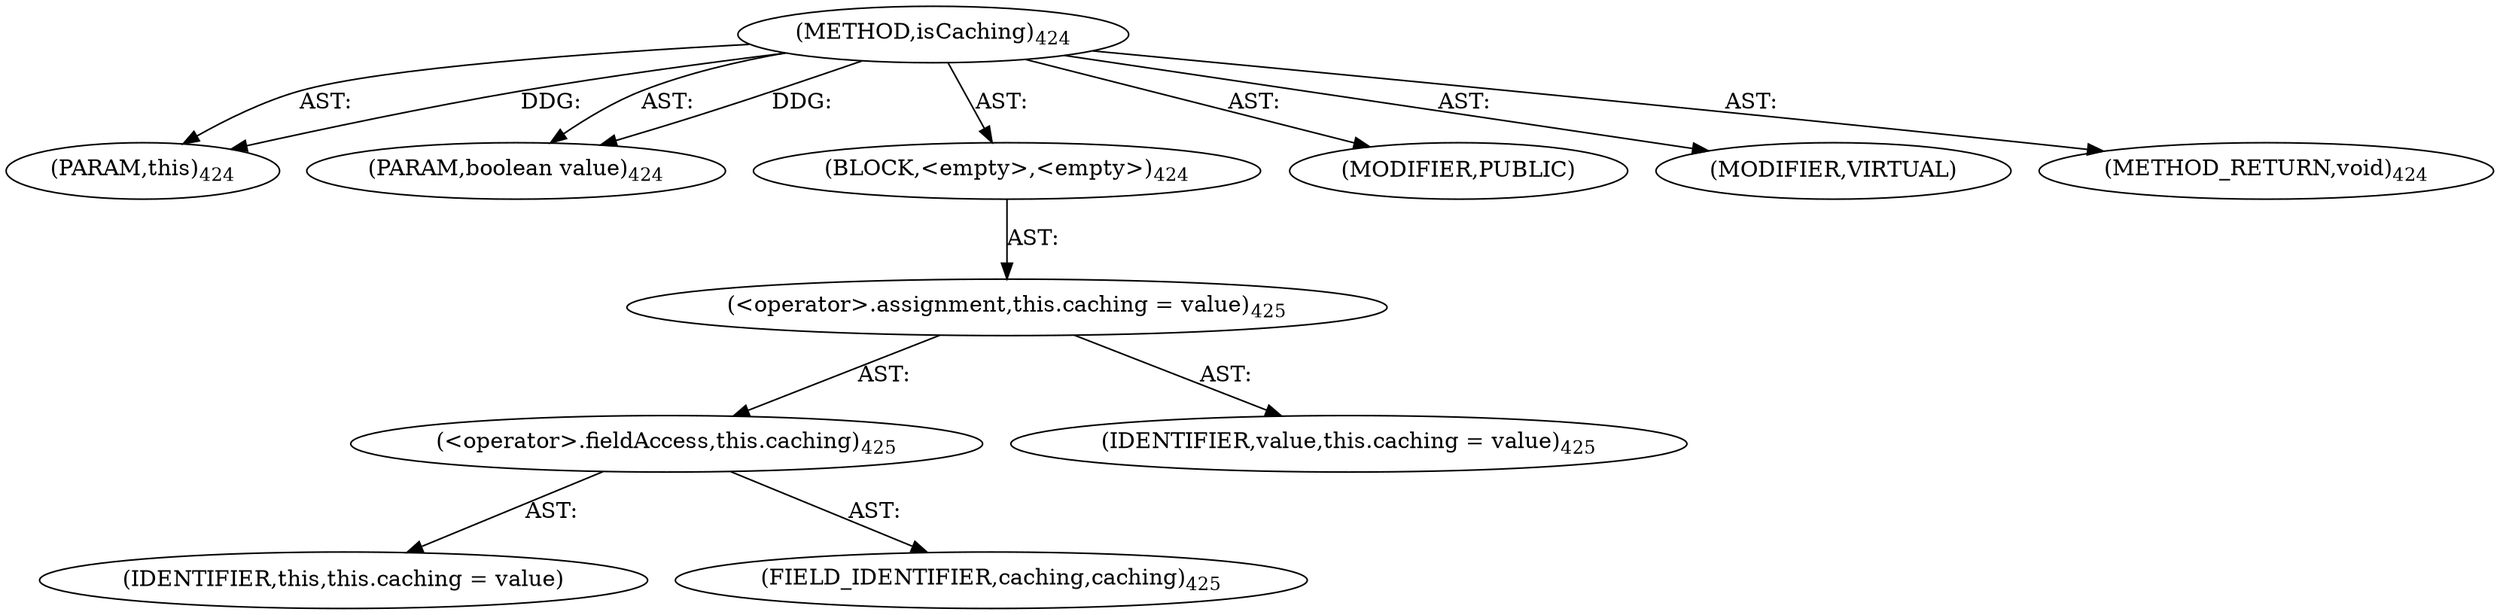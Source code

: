 digraph "isCaching" {  
"111669149711" [label = <(METHOD,isCaching)<SUB>424</SUB>> ]
"115964117017" [label = <(PARAM,this)<SUB>424</SUB>> ]
"115964117018" [label = <(PARAM,boolean value)<SUB>424</SUB>> ]
"25769803827" [label = <(BLOCK,&lt;empty&gt;,&lt;empty&gt;)<SUB>424</SUB>> ]
"30064771282" [label = <(&lt;operator&gt;.assignment,this.caching = value)<SUB>425</SUB>> ]
"30064771283" [label = <(&lt;operator&gt;.fieldAccess,this.caching)<SUB>425</SUB>> ]
"68719476885" [label = <(IDENTIFIER,this,this.caching = value)> ]
"55834574909" [label = <(FIELD_IDENTIFIER,caching,caching)<SUB>425</SUB>> ]
"68719476886" [label = <(IDENTIFIER,value,this.caching = value)<SUB>425</SUB>> ]
"133143986219" [label = <(MODIFIER,PUBLIC)> ]
"133143986220" [label = <(MODIFIER,VIRTUAL)> ]
"128849018895" [label = <(METHOD_RETURN,void)<SUB>424</SUB>> ]
  "111669149711" -> "115964117017"  [ label = "AST: "] 
  "111669149711" -> "115964117018"  [ label = "AST: "] 
  "111669149711" -> "25769803827"  [ label = "AST: "] 
  "111669149711" -> "133143986219"  [ label = "AST: "] 
  "111669149711" -> "133143986220"  [ label = "AST: "] 
  "111669149711" -> "128849018895"  [ label = "AST: "] 
  "25769803827" -> "30064771282"  [ label = "AST: "] 
  "30064771282" -> "30064771283"  [ label = "AST: "] 
  "30064771282" -> "68719476886"  [ label = "AST: "] 
  "30064771283" -> "68719476885"  [ label = "AST: "] 
  "30064771283" -> "55834574909"  [ label = "AST: "] 
  "111669149711" -> "115964117017"  [ label = "DDG: "] 
  "111669149711" -> "115964117018"  [ label = "DDG: "] 
}
